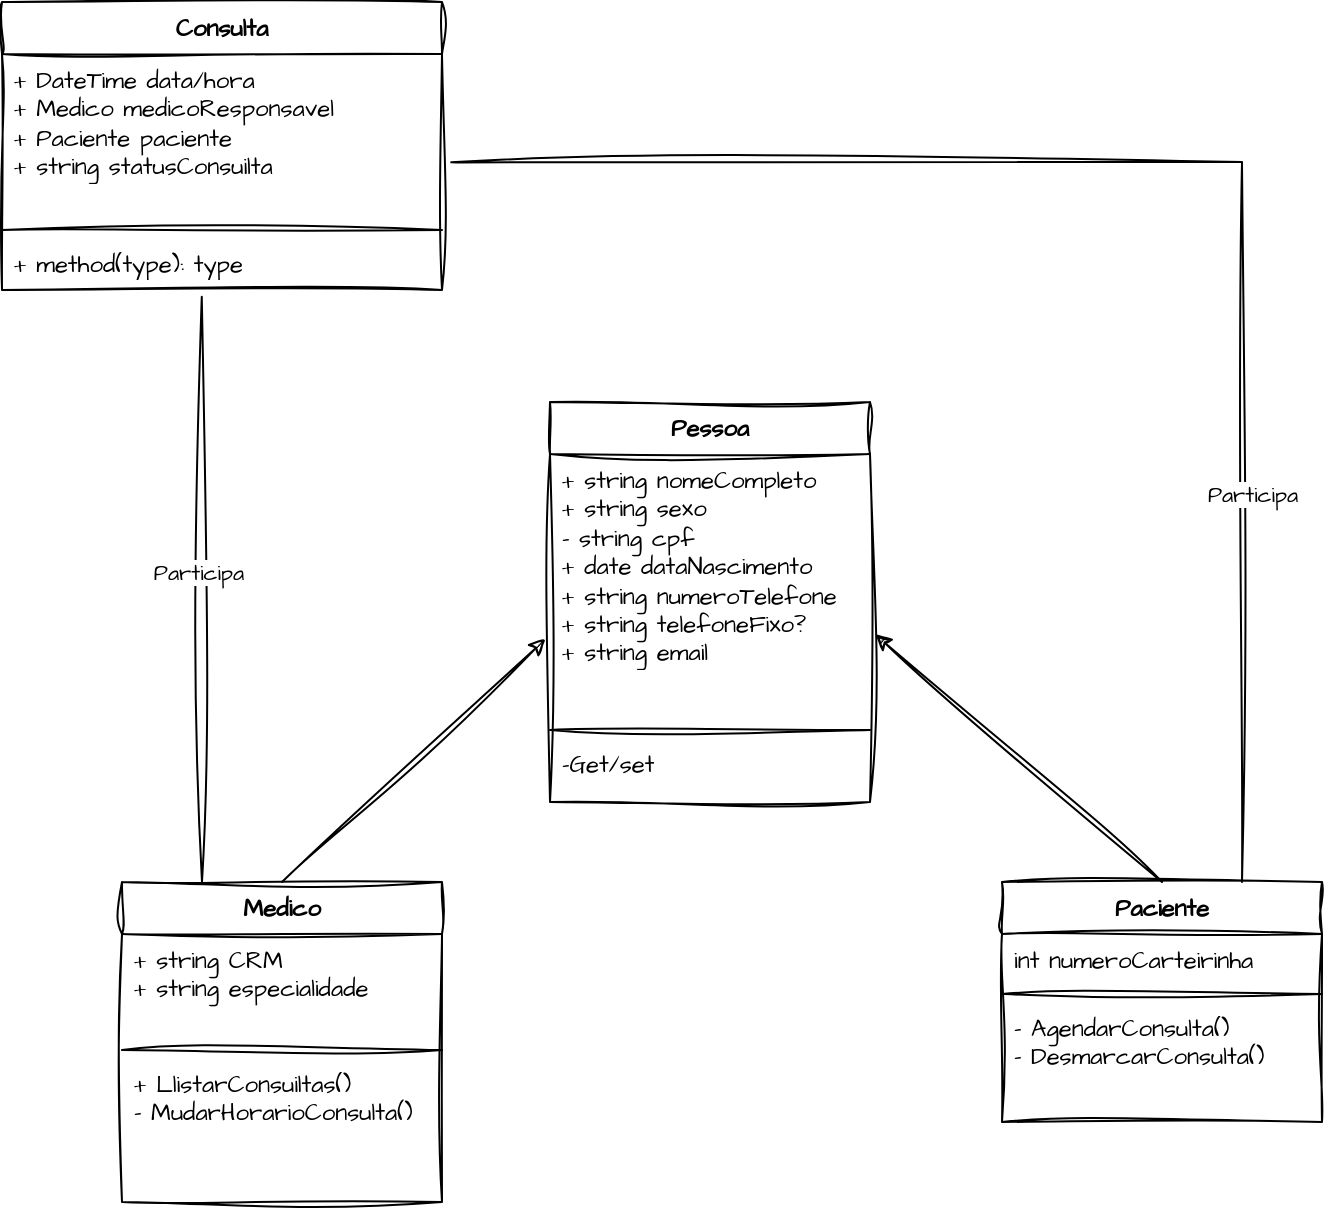 <mxfile version="26.2.14">
  <diagram name="Página-1" id="vsUs4yffnRxscyKNxjNW">
    <mxGraphModel dx="1240" dy="1709" grid="1" gridSize="10" guides="1" tooltips="1" connect="1" arrows="1" fold="1" page="1" pageScale="1" pageWidth="827" pageHeight="1169" math="0" shadow="0">
      <root>
        <mxCell id="0" />
        <mxCell id="1" parent="0" />
        <mxCell id="EI52g0MasQ3NI_y4-VQT-1" value="Pessoa" style="swimlane;fontStyle=1;align=center;verticalAlign=top;childLayout=stackLayout;horizontal=1;startSize=26;horizontalStack=0;resizeParent=1;resizeParentMax=0;resizeLast=0;collapsible=1;marginBottom=0;whiteSpace=wrap;html=1;sketch=1;hachureGap=4;jiggle=2;curveFitting=1;fontFamily=Architects Daughter;fontSource=https%3A%2F%2Ffonts.googleapis.com%2Fcss%3Ffamily%3DArchitects%2BDaughter;" vertex="1" parent="1">
          <mxGeometry x="334" y="120" width="160" height="200" as="geometry" />
        </mxCell>
        <mxCell id="EI52g0MasQ3NI_y4-VQT-2" value="+ string nomeCompleto&lt;div&gt;+ string sexo&lt;/div&gt;&lt;div&gt;- string cpf&lt;br&gt;+ date dataNascimento&lt;/div&gt;&lt;div&gt;+ string numeroTelefone&lt;/div&gt;&lt;div&gt;+ string telefoneFixo?&lt;/div&gt;&lt;div&gt;+ string email&lt;/div&gt;" style="text;strokeColor=none;fillColor=none;align=left;verticalAlign=top;spacingLeft=4;spacingRight=4;overflow=hidden;rotatable=0;points=[[0,0.5],[1,0.5]];portConstraint=eastwest;whiteSpace=wrap;html=1;fontFamily=Architects Daughter;fontSource=https%3A%2F%2Ffonts.googleapis.com%2Fcss%3Ffamily%3DArchitects%2BDaughter;" vertex="1" parent="EI52g0MasQ3NI_y4-VQT-1">
          <mxGeometry y="26" width="160" height="134" as="geometry" />
        </mxCell>
        <mxCell id="EI52g0MasQ3NI_y4-VQT-3" value="" style="line;strokeWidth=1;fillColor=none;align=left;verticalAlign=middle;spacingTop=-1;spacingLeft=3;spacingRight=3;rotatable=0;labelPosition=right;points=[];portConstraint=eastwest;strokeColor=inherit;sketch=1;hachureGap=4;jiggle=2;curveFitting=1;fontFamily=Architects Daughter;fontSource=https%3A%2F%2Ffonts.googleapis.com%2Fcss%3Ffamily%3DArchitects%2BDaughter;" vertex="1" parent="EI52g0MasQ3NI_y4-VQT-1">
          <mxGeometry y="160" width="160" height="8" as="geometry" />
        </mxCell>
        <mxCell id="EI52g0MasQ3NI_y4-VQT-4" value="-Get/set" style="text;strokeColor=none;fillColor=none;align=left;verticalAlign=top;spacingLeft=4;spacingRight=4;overflow=hidden;rotatable=0;points=[[0,0.5],[1,0.5]];portConstraint=eastwest;whiteSpace=wrap;html=1;fontFamily=Architects Daughter;fontSource=https%3A%2F%2Ffonts.googleapis.com%2Fcss%3Ffamily%3DArchitects%2BDaughter;" vertex="1" parent="EI52g0MasQ3NI_y4-VQT-1">
          <mxGeometry y="168" width="160" height="32" as="geometry" />
        </mxCell>
        <mxCell id="EI52g0MasQ3NI_y4-VQT-5" value="Medico" style="swimlane;fontStyle=1;align=center;verticalAlign=top;childLayout=stackLayout;horizontal=1;startSize=26;horizontalStack=0;resizeParent=1;resizeParentMax=0;resizeLast=0;collapsible=1;marginBottom=0;whiteSpace=wrap;html=1;sketch=1;hachureGap=4;jiggle=2;curveFitting=1;fontFamily=Architects Daughter;fontSource=https%3A%2F%2Ffonts.googleapis.com%2Fcss%3Ffamily%3DArchitects%2BDaughter;" vertex="1" parent="1">
          <mxGeometry x="120" y="360" width="160" height="160" as="geometry" />
        </mxCell>
        <mxCell id="EI52g0MasQ3NI_y4-VQT-6" value="+ string CRM&lt;div&gt;+ string especialidade&lt;/div&gt;&lt;div&gt;&lt;br&gt;&lt;/div&gt;" style="text;strokeColor=none;fillColor=none;align=left;verticalAlign=top;spacingLeft=4;spacingRight=4;overflow=hidden;rotatable=0;points=[[0,0.5],[1,0.5]];portConstraint=eastwest;whiteSpace=wrap;html=1;fontFamily=Architects Daughter;fontSource=https%3A%2F%2Ffonts.googleapis.com%2Fcss%3Ffamily%3DArchitects%2BDaughter;" vertex="1" parent="EI52g0MasQ3NI_y4-VQT-5">
          <mxGeometry y="26" width="160" height="54" as="geometry" />
        </mxCell>
        <mxCell id="EI52g0MasQ3NI_y4-VQT-7" value="" style="line;strokeWidth=1;fillColor=none;align=left;verticalAlign=middle;spacingTop=-1;spacingLeft=3;spacingRight=3;rotatable=0;labelPosition=right;points=[];portConstraint=eastwest;strokeColor=inherit;sketch=1;hachureGap=4;jiggle=2;curveFitting=1;fontFamily=Architects Daughter;fontSource=https%3A%2F%2Ffonts.googleapis.com%2Fcss%3Ffamily%3DArchitects%2BDaughter;" vertex="1" parent="EI52g0MasQ3NI_y4-VQT-5">
          <mxGeometry y="80" width="160" height="8" as="geometry" />
        </mxCell>
        <mxCell id="EI52g0MasQ3NI_y4-VQT-8" value="+ LlistarConsuiltas(&lt;span style=&quot;background-color: transparent; color: light-dark(rgb(0, 0, 0), rgb(255, 255, 255));&quot;&gt;)&lt;/span&gt;&lt;div&gt;- MudarHorarioConsulta()&lt;/div&gt;&lt;div&gt;&lt;br&gt;&lt;/div&gt;" style="text;strokeColor=none;fillColor=none;align=left;verticalAlign=top;spacingLeft=4;spacingRight=4;overflow=hidden;rotatable=0;points=[[0,0.5],[1,0.5]];portConstraint=eastwest;whiteSpace=wrap;html=1;fontFamily=Architects Daughter;fontSource=https%3A%2F%2Ffonts.googleapis.com%2Fcss%3Ffamily%3DArchitects%2BDaughter;" vertex="1" parent="EI52g0MasQ3NI_y4-VQT-5">
          <mxGeometry y="88" width="160" height="72" as="geometry" />
        </mxCell>
        <mxCell id="EI52g0MasQ3NI_y4-VQT-9" value="Paciente" style="swimlane;fontStyle=1;align=center;verticalAlign=top;childLayout=stackLayout;horizontal=1;startSize=26;horizontalStack=0;resizeParent=1;resizeParentMax=0;resizeLast=0;collapsible=1;marginBottom=0;whiteSpace=wrap;html=1;sketch=1;hachureGap=4;jiggle=2;curveFitting=1;fontFamily=Architects Daughter;fontSource=https%3A%2F%2Ffonts.googleapis.com%2Fcss%3Ffamily%3DArchitects%2BDaughter;" vertex="1" parent="1">
          <mxGeometry x="560" y="360" width="160" height="120" as="geometry" />
        </mxCell>
        <mxCell id="EI52g0MasQ3NI_y4-VQT-10" value="int numeroCarteirinha" style="text;strokeColor=none;fillColor=none;align=left;verticalAlign=top;spacingLeft=4;spacingRight=4;overflow=hidden;rotatable=0;points=[[0,0.5],[1,0.5]];portConstraint=eastwest;whiteSpace=wrap;html=1;fontFamily=Architects Daughter;fontSource=https%3A%2F%2Ffonts.googleapis.com%2Fcss%3Ffamily%3DArchitects%2BDaughter;" vertex="1" parent="EI52g0MasQ3NI_y4-VQT-9">
          <mxGeometry y="26" width="160" height="26" as="geometry" />
        </mxCell>
        <mxCell id="EI52g0MasQ3NI_y4-VQT-11" value="" style="line;strokeWidth=1;fillColor=none;align=left;verticalAlign=middle;spacingTop=-1;spacingLeft=3;spacingRight=3;rotatable=0;labelPosition=right;points=[];portConstraint=eastwest;strokeColor=inherit;sketch=1;hachureGap=4;jiggle=2;curveFitting=1;fontFamily=Architects Daughter;fontSource=https%3A%2F%2Ffonts.googleapis.com%2Fcss%3Ffamily%3DArchitects%2BDaughter;" vertex="1" parent="EI52g0MasQ3NI_y4-VQT-9">
          <mxGeometry y="52" width="160" height="8" as="geometry" />
        </mxCell>
        <mxCell id="EI52g0MasQ3NI_y4-VQT-12" value="&lt;div&gt;- AgendarConsulta()&lt;/div&gt;&lt;div&gt;- DesmarcarConsulta()&lt;/div&gt;" style="text;strokeColor=none;fillColor=none;align=left;verticalAlign=top;spacingLeft=4;spacingRight=4;overflow=hidden;rotatable=0;points=[[0,0.5],[1,0.5]];portConstraint=eastwest;whiteSpace=wrap;html=1;fontFamily=Architects Daughter;fontSource=https%3A%2F%2Ffonts.googleapis.com%2Fcss%3Ffamily%3DArchitects%2BDaughter;" vertex="1" parent="EI52g0MasQ3NI_y4-VQT-9">
          <mxGeometry y="60" width="160" height="60" as="geometry" />
        </mxCell>
        <mxCell id="EI52g0MasQ3NI_y4-VQT-13" value="Consulta" style="swimlane;fontStyle=1;align=center;verticalAlign=top;childLayout=stackLayout;horizontal=1;startSize=26;horizontalStack=0;resizeParent=1;resizeParentMax=0;resizeLast=0;collapsible=1;marginBottom=0;whiteSpace=wrap;html=1;sketch=1;hachureGap=4;jiggle=2;curveFitting=1;fontFamily=Architects Daughter;fontSource=https%3A%2F%2Ffonts.googleapis.com%2Fcss%3Ffamily%3DArchitects%2BDaughter;" vertex="1" parent="1">
          <mxGeometry x="60" y="-80" width="220" height="144" as="geometry" />
        </mxCell>
        <mxCell id="EI52g0MasQ3NI_y4-VQT-14" value="+ DateTime data/hora&lt;div&gt;+ Medico medicoResponsavel&lt;/div&gt;&lt;div&gt;+ Paciente paciente&lt;/div&gt;&lt;div&gt;+ string statusConsuilta&lt;/div&gt;" style="text;strokeColor=none;fillColor=none;align=left;verticalAlign=top;spacingLeft=4;spacingRight=4;overflow=hidden;rotatable=0;points=[[0,0.5],[1,0.5]];portConstraint=eastwest;whiteSpace=wrap;html=1;fontFamily=Architects Daughter;fontSource=https%3A%2F%2Ffonts.googleapis.com%2Fcss%3Ffamily%3DArchitects%2BDaughter;" vertex="1" parent="EI52g0MasQ3NI_y4-VQT-13">
          <mxGeometry y="26" width="220" height="84" as="geometry" />
        </mxCell>
        <mxCell id="EI52g0MasQ3NI_y4-VQT-15" value="" style="line;strokeWidth=1;fillColor=none;align=left;verticalAlign=middle;spacingTop=-1;spacingLeft=3;spacingRight=3;rotatable=0;labelPosition=right;points=[];portConstraint=eastwest;strokeColor=inherit;sketch=1;hachureGap=4;jiggle=2;curveFitting=1;fontFamily=Architects Daughter;fontSource=https%3A%2F%2Ffonts.googleapis.com%2Fcss%3Ffamily%3DArchitects%2BDaughter;" vertex="1" parent="EI52g0MasQ3NI_y4-VQT-13">
          <mxGeometry y="110" width="220" height="8" as="geometry" />
        </mxCell>
        <mxCell id="EI52g0MasQ3NI_y4-VQT-16" value="+ method(type): type" style="text;strokeColor=none;fillColor=none;align=left;verticalAlign=top;spacingLeft=4;spacingRight=4;overflow=hidden;rotatable=0;points=[[0,0.5],[1,0.5]];portConstraint=eastwest;whiteSpace=wrap;html=1;fontFamily=Architects Daughter;fontSource=https%3A%2F%2Ffonts.googleapis.com%2Fcss%3Ffamily%3DArchitects%2BDaughter;" vertex="1" parent="EI52g0MasQ3NI_y4-VQT-13">
          <mxGeometry y="118" width="220" height="26" as="geometry" />
        </mxCell>
        <mxCell id="EI52g0MasQ3NI_y4-VQT-22" value="" style="endArrow=classic;html=1;rounded=0;sketch=1;hachureGap=4;jiggle=2;curveFitting=1;fontFamily=Architects Daughter;fontSource=https%3A%2F%2Ffonts.googleapis.com%2Fcss%3Ffamily%3DArchitects%2BDaughter;exitX=0.5;exitY=0;exitDx=0;exitDy=0;entryX=-0.014;entryY=0.691;entryDx=0;entryDy=0;entryPerimeter=0;" edge="1" parent="1" source="EI52g0MasQ3NI_y4-VQT-5" target="EI52g0MasQ3NI_y4-VQT-2">
          <mxGeometry width="50" height="50" relative="1" as="geometry">
            <mxPoint x="200" y="350" as="sourcePoint" />
            <mxPoint x="250" y="300" as="targetPoint" />
          </mxGeometry>
        </mxCell>
        <mxCell id="EI52g0MasQ3NI_y4-VQT-23" value="" style="endArrow=classic;html=1;rounded=0;sketch=1;hachureGap=4;jiggle=2;curveFitting=1;fontFamily=Architects Daughter;fontSource=https%3A%2F%2Ffonts.googleapis.com%2Fcss%3Ffamily%3DArchitects%2BDaughter;exitX=0.5;exitY=0;exitDx=0;exitDy=0;entryX=1.016;entryY=0.673;entryDx=0;entryDy=0;entryPerimeter=0;" edge="1" parent="1" source="EI52g0MasQ3NI_y4-VQT-9" target="EI52g0MasQ3NI_y4-VQT-2">
          <mxGeometry width="50" height="50" relative="1" as="geometry">
            <mxPoint x="615" y="310" as="sourcePoint" />
            <mxPoint x="665" y="260" as="targetPoint" />
          </mxGeometry>
        </mxCell>
        <mxCell id="EI52g0MasQ3NI_y4-VQT-24" value="" style="endArrow=none;html=1;rounded=0;sketch=1;hachureGap=4;jiggle=2;curveFitting=1;fontFamily=Architects Daughter;fontSource=https%3A%2F%2Ffonts.googleapis.com%2Fcss%3Ffamily%3DArchitects%2BDaughter;entryX=0.454;entryY=1.131;entryDx=0;entryDy=0;entryPerimeter=0;exitX=0.25;exitY=0;exitDx=0;exitDy=0;" edge="1" parent="1" source="EI52g0MasQ3NI_y4-VQT-5" target="EI52g0MasQ3NI_y4-VQT-16">
          <mxGeometry width="50" height="50" relative="1" as="geometry">
            <mxPoint x="140" y="140" as="sourcePoint" />
            <mxPoint x="190" y="90" as="targetPoint" />
          </mxGeometry>
        </mxCell>
        <mxCell id="EI52g0MasQ3NI_y4-VQT-27" value="&amp;nbsp;Participa&amp;nbsp;" style="edgeLabel;html=1;align=center;verticalAlign=middle;resizable=0;points=[];sketch=1;hachureGap=4;jiggle=2;curveFitting=1;fontFamily=Architects Daughter;fontSource=https%3A%2F%2Ffonts.googleapis.com%2Fcss%3Ffamily%3DArchitects%2BDaughter;" vertex="1" connectable="0" parent="EI52g0MasQ3NI_y4-VQT-24">
          <mxGeometry x="0.058" y="2" relative="1" as="geometry">
            <mxPoint as="offset" />
          </mxGeometry>
        </mxCell>
        <mxCell id="EI52g0MasQ3NI_y4-VQT-26" value="" style="endArrow=none;html=1;rounded=0;sketch=1;hachureGap=4;jiggle=2;curveFitting=1;fontFamily=Architects Daughter;fontSource=https%3A%2F%2Ffonts.googleapis.com%2Fcss%3Ffamily%3DArchitects%2BDaughter;exitX=1.021;exitY=0.645;exitDx=0;exitDy=0;exitPerimeter=0;entryX=0.75;entryY=0;entryDx=0;entryDy=0;" edge="1" parent="1" source="EI52g0MasQ3NI_y4-VQT-14" target="EI52g0MasQ3NI_y4-VQT-9">
          <mxGeometry width="50" height="50" relative="1" as="geometry">
            <mxPoint x="480" y="10" as="sourcePoint" />
            <mxPoint x="530" y="-40" as="targetPoint" />
            <Array as="points">
              <mxPoint x="680" />
            </Array>
          </mxGeometry>
        </mxCell>
        <mxCell id="EI52g0MasQ3NI_y4-VQT-28" value="Participa" style="edgeLabel;html=1;align=center;verticalAlign=middle;resizable=0;points=[];sketch=1;hachureGap=4;jiggle=2;curveFitting=1;fontFamily=Architects Daughter;fontSource=https%3A%2F%2Ffonts.googleapis.com%2Fcss%3Ffamily%3DArchitects%2BDaughter;" vertex="1" connectable="0" parent="EI52g0MasQ3NI_y4-VQT-26">
          <mxGeometry x="0.487" y="5" relative="1" as="geometry">
            <mxPoint as="offset" />
          </mxGeometry>
        </mxCell>
      </root>
    </mxGraphModel>
  </diagram>
</mxfile>
